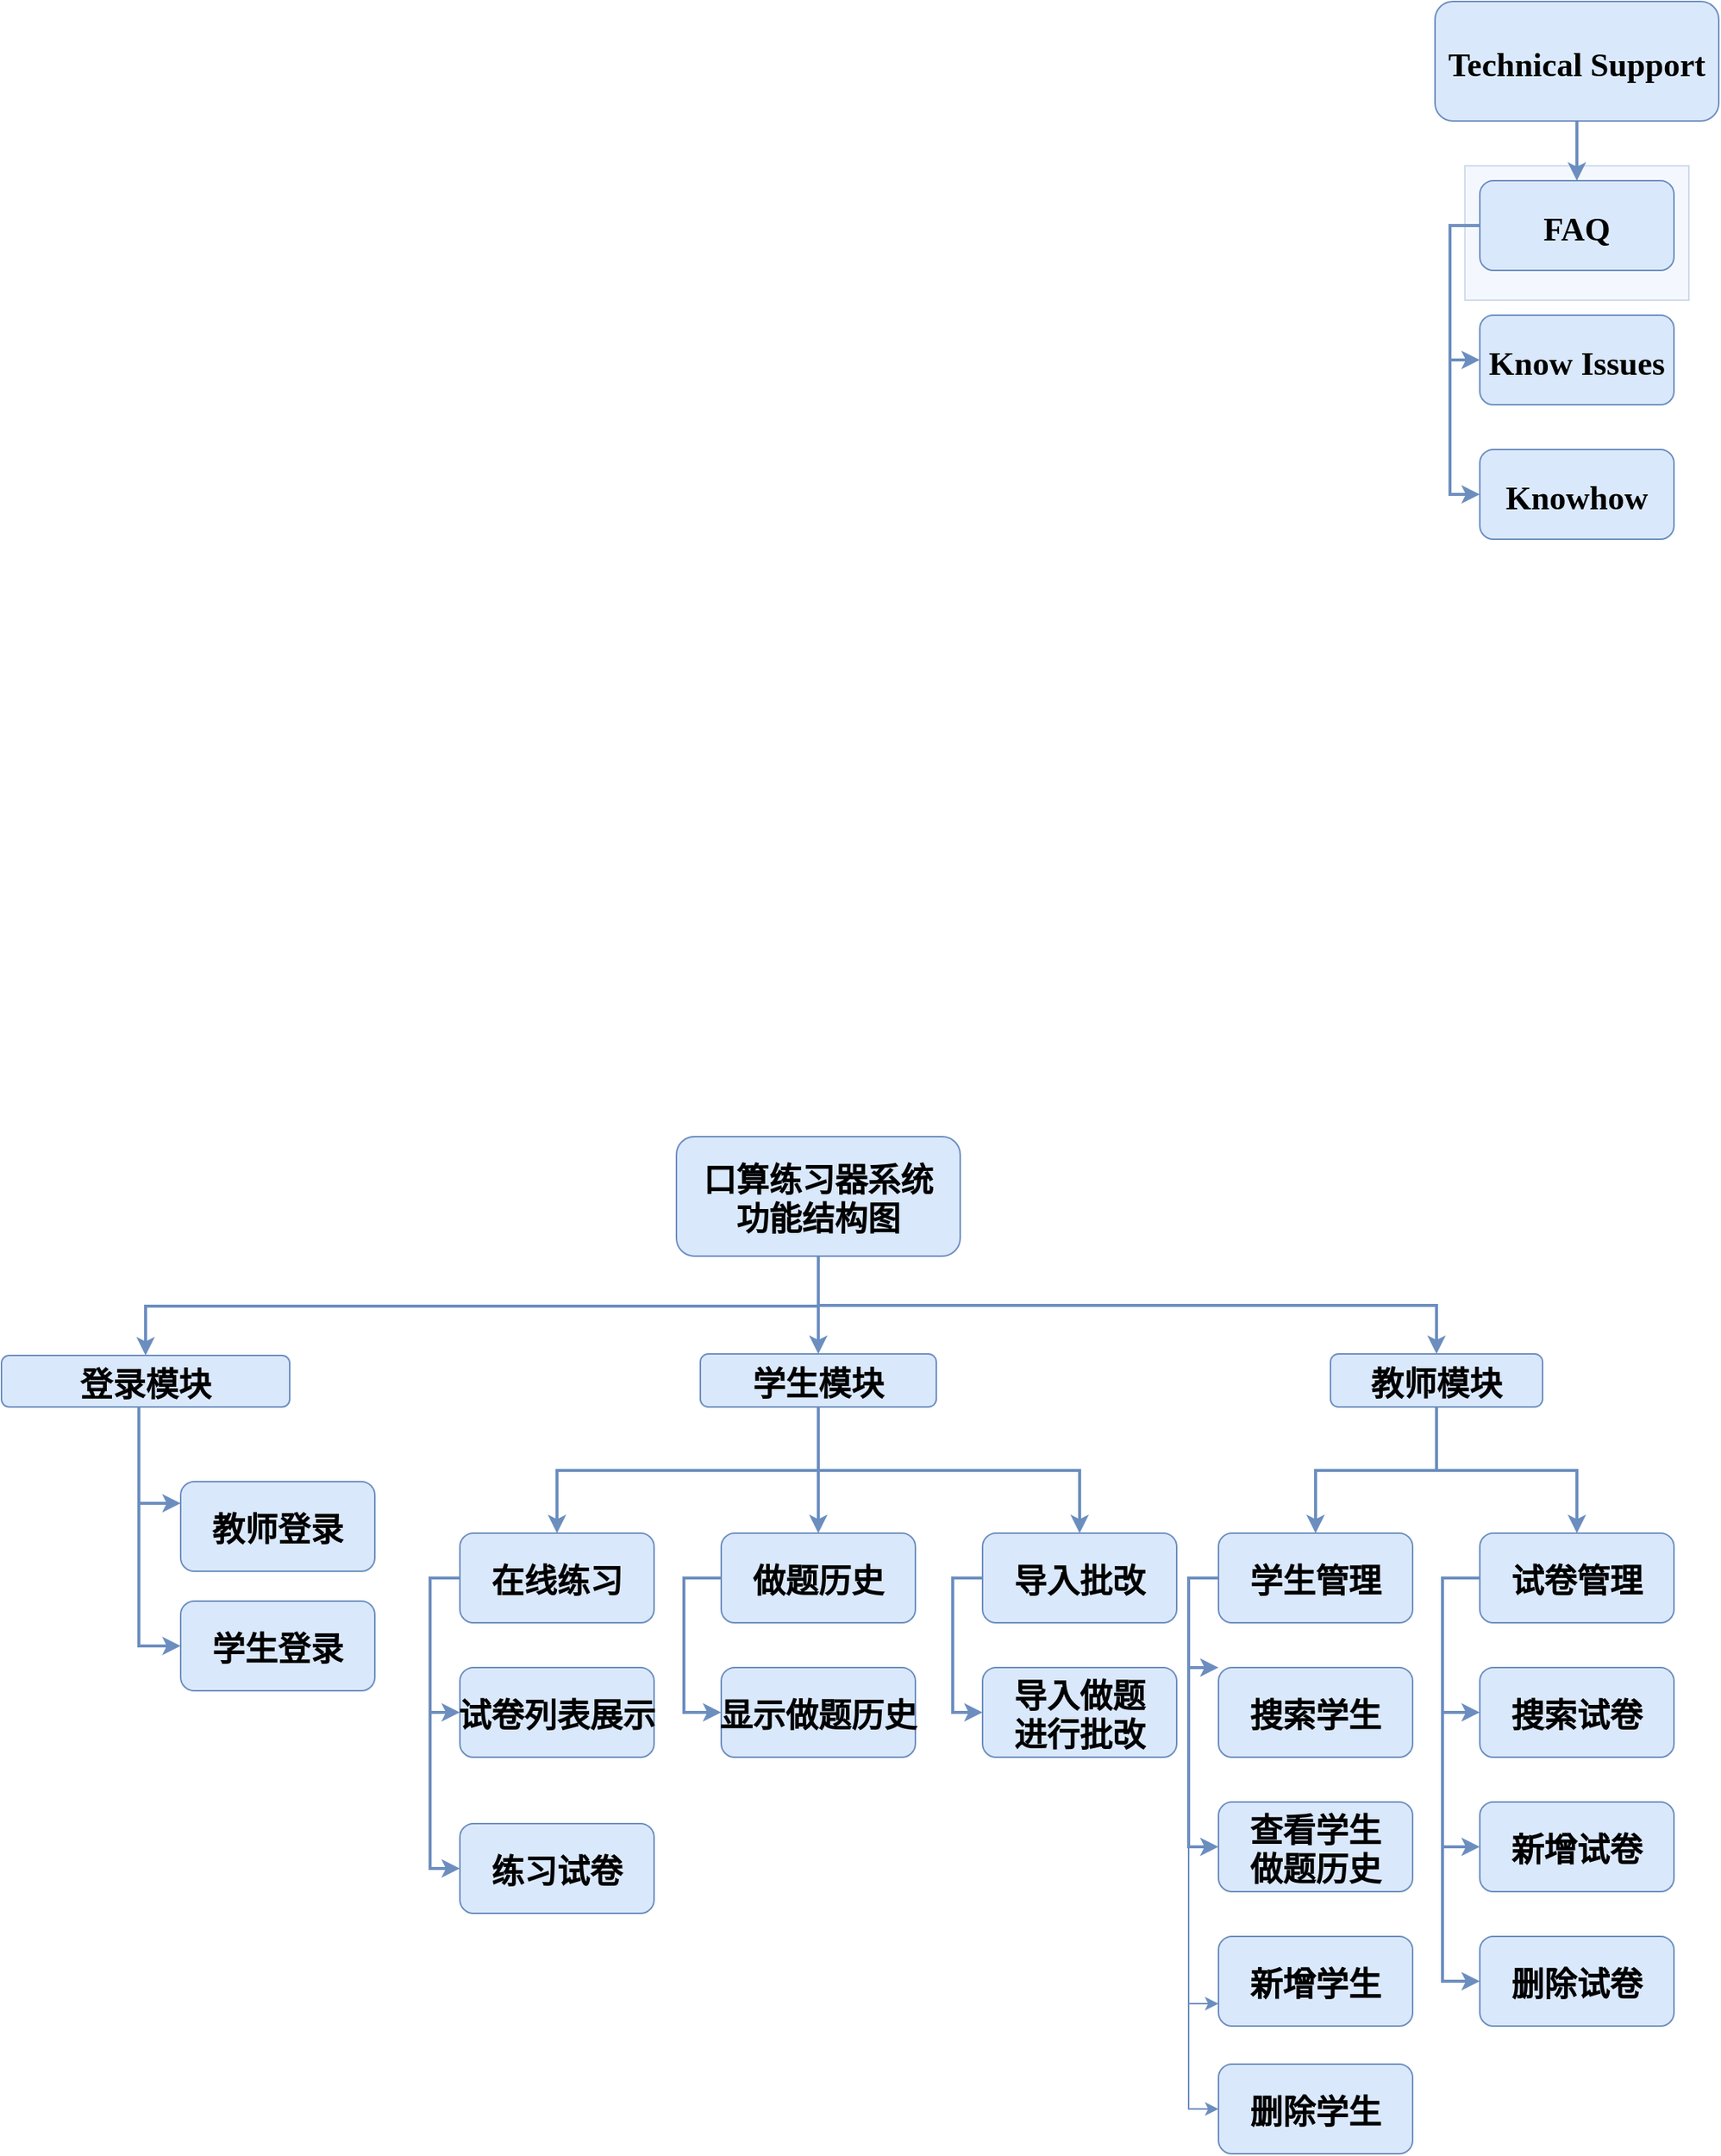 <mxfile version="18.2.1" type="github">
  <diagram name="Page-1" id="2c0d36ab-eaac-3732-788b-9136903baeff">
    <mxGraphModel dx="1539" dy="1941.5" grid="1" gridSize="10" guides="1" tooltips="1" connect="1" arrows="1" fold="1" page="1" pageScale="1.5" pageWidth="1169" pageHeight="827" math="0" shadow="0">
      <root>
        <mxCell id="0" />
        <mxCell id="1" parent="0" />
        <mxCell id="120" value="" style="opacity=30;fontSize=22;fillColor=#dae8fc;strokeColor=#6c8ebf;" parent="1" vertex="1">
          <mxGeometry x="1090" y="-461" width="150" height="90" as="geometry" />
        </mxCell>
        <mxCell id="2" value="口算练习器系统&#xa;功能结构图" style="rounded=1;fontStyle=1;fontFamily=Tahoma;fontSize=22;fillColor=#dae8fc;strokeColor=#6c8ebf;" parent="1" vertex="1">
          <mxGeometry x="562" y="189" width="190" height="80" as="geometry" />
        </mxCell>
        <mxCell id="4" value="教师模块" style="rounded=1;fontStyle=1;fontFamily=Tahoma;fontSize=22;fillColor=#dae8fc;strokeColor=#6c8ebf;" parent="1" vertex="1">
          <mxGeometry x="1000" y="334.5" width="142" height="35.5" as="geometry" />
        </mxCell>
        <mxCell id="9" value="" style="edgeStyle=elbowEdgeStyle;elbow=vertical;strokeWidth=2;rounded=0;fontSize=22;fillColor=#dae8fc;strokeColor=#6c8ebf;" parent="1" source="2" target="4" edge="1">
          <mxGeometry x="337" y="214.5" width="100" height="100" as="geometry">
            <mxPoint x="337" y="314.5" as="sourcePoint" />
            <mxPoint x="437" y="214.5" as="targetPoint" />
          </mxGeometry>
        </mxCell>
        <mxCell id="10" value="Technical Support" style="rounded=1;fontStyle=1;fontFamily=Tahoma;fontSize=22;fillColor=#dae8fc;strokeColor=#6c8ebf;" parent="1" vertex="1">
          <mxGeometry x="1070" y="-571" width="190" height="80" as="geometry" />
        </mxCell>
        <mxCell id="12" value="学生模块" style="rounded=1;fontStyle=1;fontFamily=Tahoma;fontSize=22;fillColor=#dae8fc;strokeColor=#6c8ebf;" parent="1" vertex="1">
          <mxGeometry x="578" y="334.5" width="158" height="35.5" as="geometry" />
        </mxCell>
        <mxCell id="13" value="登录模块" style="rounded=1;fontStyle=1;fontFamily=Tahoma;fontSize=22;fillColor=#dae8fc;strokeColor=#6c8ebf;" parent="1" vertex="1">
          <mxGeometry x="110" y="335.5" width="193" height="34.5" as="geometry" />
        </mxCell>
        <mxCell id="16" value="教师登录" style="rounded=1;fontStyle=1;fontFamily=Tahoma;fontSize=22;fillColor=#dae8fc;strokeColor=#6c8ebf;" parent="1" vertex="1">
          <mxGeometry x="230" y="420" width="130" height="60" as="geometry" />
        </mxCell>
        <mxCell id="17" value="学生登录" style="rounded=1;fontStyle=1;fontFamily=Tahoma;fontSize=22;fillColor=#dae8fc;strokeColor=#6c8ebf;" parent="1" vertex="1">
          <mxGeometry x="230" y="500" width="130" height="60" as="geometry" />
        </mxCell>
        <mxCell id="25" value="在线练习" style="rounded=1;fontStyle=1;fontFamily=Tahoma;fontSize=22;fillColor=#dae8fc;strokeColor=#6c8ebf;" parent="1" vertex="1">
          <mxGeometry x="417" y="454.5" width="130" height="60" as="geometry" />
        </mxCell>
        <mxCell id="26" value="试卷列表展示" style="rounded=1;fontStyle=1;fontFamily=Tahoma;fontSize=22;fillColor=#dae8fc;strokeColor=#6c8ebf;" parent="1" vertex="1">
          <mxGeometry x="417" y="544.5" width="130" height="60" as="geometry" />
        </mxCell>
        <mxCell id="28" value="练习试卷" style="rounded=1;fontStyle=1;fontFamily=Tahoma;fontSize=22;fillColor=#dae8fc;strokeColor=#6c8ebf;" parent="1" vertex="1">
          <mxGeometry x="417" y="649" width="130" height="60" as="geometry" />
        </mxCell>
        <mxCell id="29" value="做题历史" style="rounded=1;fontStyle=1;fontFamily=Tahoma;fontSize=22;fillColor=#dae8fc;strokeColor=#6c8ebf;" parent="1" vertex="1">
          <mxGeometry x="592" y="454.5" width="130" height="60" as="geometry" />
        </mxCell>
        <mxCell id="30" value="显示做题历史" style="rounded=1;fontStyle=1;fontFamily=Tahoma;fontSize=22;fillColor=#dae8fc;strokeColor=#6c8ebf;" parent="1" vertex="1">
          <mxGeometry x="592" y="544.5" width="130" height="60" as="geometry" />
        </mxCell>
        <mxCell id="33" value="导入批改" style="rounded=1;fontStyle=1;fontFamily=Tahoma;fontSize=22;fillColor=#dae8fc;strokeColor=#6c8ebf;" parent="1" vertex="1">
          <mxGeometry x="767" y="454.5" width="130" height="60" as="geometry" />
        </mxCell>
        <mxCell id="35" value="导入做题&#xa;进行批改" style="rounded=1;fontStyle=1;fontFamily=Tahoma;fontSize=22;fillColor=#dae8fc;strokeColor=#6c8ebf;" parent="1" vertex="1">
          <mxGeometry x="767" y="544.5" width="130" height="60" as="geometry" />
        </mxCell>
        <mxCell id="41" value="FAQ" style="rounded=1;fontStyle=1;fontFamily=Tahoma;fontSize=22;fillColor=#dae8fc;strokeColor=#6c8ebf;" parent="1" vertex="1">
          <mxGeometry x="1100" y="-451" width="130" height="60" as="geometry" />
        </mxCell>
        <mxCell id="42" value="Know Issues" style="rounded=1;fontStyle=1;fontFamily=Tahoma;fontSize=22;fillColor=#dae8fc;strokeColor=#6c8ebf;" parent="1" vertex="1">
          <mxGeometry x="1100" y="-361" width="130" height="60" as="geometry" />
        </mxCell>
        <mxCell id="43" value="Knowhow" style="rounded=1;fontStyle=1;fontFamily=Tahoma;fontSize=22;fillColor=#dae8fc;strokeColor=#6c8ebf;" parent="1" vertex="1">
          <mxGeometry x="1100" y="-271" width="130" height="60" as="geometry" />
        </mxCell>
        <mxCell id="7vB2gtOxc-4As1Kt2RHt-132" style="edgeStyle=orthogonalEdgeStyle;rounded=0;orthogonalLoop=1;jettySize=auto;html=1;exitX=0;exitY=0.5;exitDx=0;exitDy=0;entryX=0;entryY=0.75;entryDx=0;entryDy=0;fontSize=22;fillColor=#dae8fc;strokeColor=#6c8ebf;" edge="1" parent="1" source="44" target="47">
          <mxGeometry relative="1" as="geometry" />
        </mxCell>
        <mxCell id="7vB2gtOxc-4As1Kt2RHt-134" style="edgeStyle=orthogonalEdgeStyle;rounded=0;orthogonalLoop=1;jettySize=auto;html=1;exitX=0;exitY=0.5;exitDx=0;exitDy=0;entryX=0;entryY=0.5;entryDx=0;entryDy=0;fontSize=22;fillColor=#dae8fc;strokeColor=#6c8ebf;" edge="1" parent="1" source="44" target="7vB2gtOxc-4As1Kt2RHt-126">
          <mxGeometry relative="1" as="geometry" />
        </mxCell>
        <mxCell id="44" value="学生管理" style="rounded=1;fontStyle=1;fontFamily=Tahoma;fontSize=22;fillColor=#dae8fc;strokeColor=#6c8ebf;" parent="1" vertex="1">
          <mxGeometry x="925" y="454.5" width="130" height="60" as="geometry" />
        </mxCell>
        <mxCell id="45" value="搜索学生" style="rounded=1;fontStyle=1;fontFamily=Tahoma;fontSize=22;fillColor=#dae8fc;strokeColor=#6c8ebf;" parent="1" vertex="1">
          <mxGeometry x="925" y="544.5" width="130" height="60" as="geometry" />
        </mxCell>
        <mxCell id="46" value="查看学生&#xa;做题历史" style="rounded=1;fontStyle=1;fontFamily=Tahoma;fontSize=22;fillColor=#dae8fc;strokeColor=#6c8ebf;" parent="1" vertex="1">
          <mxGeometry x="925" y="634.5" width="130" height="60" as="geometry" />
        </mxCell>
        <mxCell id="47" value="新增学生" style="rounded=1;fontStyle=1;fontFamily=Tahoma;fontSize=22;fillColor=#dae8fc;strokeColor=#6c8ebf;" parent="1" vertex="1">
          <mxGeometry x="925" y="724.5" width="130" height="60" as="geometry" />
        </mxCell>
        <mxCell id="48" value="试卷管理" style="rounded=1;fontStyle=1;fontFamily=Tahoma;fontSize=22;fillColor=#dae8fc;strokeColor=#6c8ebf;" parent="1" vertex="1">
          <mxGeometry x="1100" y="454.5" width="130" height="60" as="geometry" />
        </mxCell>
        <mxCell id="49" value="搜索试卷" style="rounded=1;fontStyle=1;fontFamily=Tahoma;fontSize=22;fillColor=#dae8fc;strokeColor=#6c8ebf;" parent="1" vertex="1">
          <mxGeometry x="1100" y="544.5" width="130" height="60" as="geometry" />
        </mxCell>
        <mxCell id="50" value="新增试卷" style="rounded=1;fontStyle=1;fontFamily=Tahoma;fontSize=22;fillColor=#dae8fc;strokeColor=#6c8ebf;" parent="1" vertex="1">
          <mxGeometry x="1100" y="634.5" width="130" height="60" as="geometry" />
        </mxCell>
        <mxCell id="51" value="删除试卷" style="rounded=1;fontStyle=1;fontFamily=Tahoma;fontSize=22;fillColor=#dae8fc;strokeColor=#6c8ebf;" parent="1" vertex="1">
          <mxGeometry x="1100" y="724.5" width="130" height="60" as="geometry" />
        </mxCell>
        <mxCell id="59" value="" style="edgeStyle=elbowEdgeStyle;elbow=vertical;strokeWidth=2;rounded=0;fontSize=22;fillColor=#dae8fc;strokeColor=#6c8ebf;" parent="1" source="2" target="12" edge="1">
          <mxGeometry x="347" y="224.5" width="100" height="100" as="geometry">
            <mxPoint x="862.0" y="274.5" as="sourcePoint" />
            <mxPoint x="1467.0" y="344.5" as="targetPoint" />
          </mxGeometry>
        </mxCell>
        <mxCell id="61" value="" style="edgeStyle=elbowEdgeStyle;elbow=vertical;strokeWidth=2;rounded=0;fontSize=22;fillColor=#dae8fc;strokeColor=#6c8ebf;" parent="1" source="2" target="13" edge="1">
          <mxGeometry x="-23" y="134.5" width="100" height="100" as="geometry">
            <mxPoint x="-23" y="234.5" as="sourcePoint" />
            <mxPoint x="77" y="134.5" as="targetPoint" />
          </mxGeometry>
        </mxCell>
        <mxCell id="64" value="" style="edgeStyle=elbowEdgeStyle;elbow=horizontal;strokeWidth=2;rounded=0;fontSize=22;fillColor=#dae8fc;strokeColor=#6c8ebf;" parent="1" source="13" target="16" edge="1">
          <mxGeometry x="-23" y="134.5" width="100" height="100" as="geometry">
            <mxPoint x="-23" y="234.5" as="sourcePoint" />
            <mxPoint x="77" y="134.5" as="targetPoint" />
            <Array as="points">
              <mxPoint x="202" y="434.5" />
            </Array>
          </mxGeometry>
        </mxCell>
        <mxCell id="65" value="" style="edgeStyle=elbowEdgeStyle;elbow=horizontal;strokeWidth=2;rounded=0;fontSize=22;fillColor=#dae8fc;strokeColor=#6c8ebf;" parent="1" source="13" target="17" edge="1">
          <mxGeometry x="-23" y="134.5" width="100" height="100" as="geometry">
            <mxPoint x="-23" y="234.5" as="sourcePoint" />
            <mxPoint x="77" y="134.5" as="targetPoint" />
            <Array as="points">
              <mxPoint x="202" y="474.5" />
            </Array>
          </mxGeometry>
        </mxCell>
        <mxCell id="70" value="" style="edgeStyle=elbowEdgeStyle;elbow=horizontal;strokeWidth=2;rounded=0;fontSize=22;fillColor=#dae8fc;strokeColor=#6c8ebf;" parent="1" source="25" target="26" edge="1">
          <mxGeometry x="-23" y="134.5" width="100" height="100" as="geometry">
            <mxPoint x="-23" y="234.5" as="sourcePoint" />
            <mxPoint x="77" y="134.5" as="targetPoint" />
            <Array as="points">
              <mxPoint x="397" y="534.5" />
            </Array>
          </mxGeometry>
        </mxCell>
        <mxCell id="72" value="" style="edgeStyle=elbowEdgeStyle;elbow=horizontal;strokeWidth=2;rounded=0;fontSize=22;fillColor=#dae8fc;strokeColor=#6c8ebf;" parent="1" source="25" target="28" edge="1">
          <mxGeometry x="-23" y="134.5" width="100" height="100" as="geometry">
            <mxPoint x="-23" y="234.5" as="sourcePoint" />
            <mxPoint x="77" y="134.5" as="targetPoint" />
            <Array as="points">
              <mxPoint x="397" y="614.5" />
            </Array>
          </mxGeometry>
        </mxCell>
        <mxCell id="73" value="" style="edgeStyle=elbowEdgeStyle;elbow=horizontal;strokeWidth=2;rounded=0;fontSize=22;fillColor=#dae8fc;strokeColor=#6c8ebf;" parent="1" source="29" target="30" edge="1">
          <mxGeometry x="-23" y="134.5" width="100" height="100" as="geometry">
            <mxPoint x="-23" y="234.5" as="sourcePoint" />
            <mxPoint x="77" y="134.5" as="targetPoint" />
            <Array as="points">
              <mxPoint x="567" y="534.5" />
            </Array>
          </mxGeometry>
        </mxCell>
        <mxCell id="77" value="" style="edgeStyle=elbowEdgeStyle;elbow=horizontal;strokeWidth=2;rounded=0;fontSize=22;fillColor=#dae8fc;strokeColor=#6c8ebf;" parent="1" source="33" target="35" edge="1">
          <mxGeometry x="-23" y="134.5" width="100" height="100" as="geometry">
            <mxPoint x="-23" y="234.5" as="sourcePoint" />
            <mxPoint x="77" y="134.5" as="targetPoint" />
            <Array as="points">
              <mxPoint x="747" y="574.5" />
            </Array>
          </mxGeometry>
        </mxCell>
        <mxCell id="82" value="" style="edgeStyle=elbowEdgeStyle;elbow=horizontal;strokeWidth=2;rounded=0;fontSize=22;fillColor=#dae8fc;strokeColor=#6c8ebf;" parent="1" source="41" target="42" edge="1">
          <mxGeometry x="100" y="-771" width="100" height="100" as="geometry">
            <mxPoint x="100" y="-671" as="sourcePoint" />
            <mxPoint x="200" y="-771" as="targetPoint" />
            <Array as="points">
              <mxPoint x="1080" y="-371" />
            </Array>
          </mxGeometry>
        </mxCell>
        <mxCell id="83" value="" style="edgeStyle=elbowEdgeStyle;elbow=horizontal;strokeWidth=2;rounded=0;fontSize=22;fillColor=#dae8fc;strokeColor=#6c8ebf;" parent="1" source="41" target="43" edge="1">
          <mxGeometry x="100" y="-771" width="100" height="100" as="geometry">
            <mxPoint x="100" y="-671" as="sourcePoint" />
            <mxPoint x="200" y="-771" as="targetPoint" />
            <Array as="points">
              <mxPoint x="1080" y="-321" />
            </Array>
          </mxGeometry>
        </mxCell>
        <mxCell id="84" value="" style="edgeStyle=elbowEdgeStyle;elbow=horizontal;strokeWidth=2;rounded=0;fontSize=22;fillColor=#dae8fc;strokeColor=#6c8ebf;" parent="1" source="44" target="45" edge="1">
          <mxGeometry x="-315" y="134.5" width="100" height="100" as="geometry">
            <mxPoint x="-315" y="234.5" as="sourcePoint" />
            <mxPoint x="-215" y="134.5" as="targetPoint" />
            <Array as="points">
              <mxPoint x="905" y="544.5" />
            </Array>
          </mxGeometry>
        </mxCell>
        <mxCell id="85" value="" style="edgeStyle=elbowEdgeStyle;elbow=horizontal;strokeWidth=2;rounded=0;fontSize=22;fillColor=#dae8fc;strokeColor=#6c8ebf;" parent="1" source="44" target="46" edge="1">
          <mxGeometry x="-315" y="134.5" width="100" height="100" as="geometry">
            <mxPoint x="-315" y="234.5" as="sourcePoint" />
            <mxPoint x="-215" y="134.5" as="targetPoint" />
            <Array as="points">
              <mxPoint x="905" y="574.5" />
            </Array>
          </mxGeometry>
        </mxCell>
        <mxCell id="87" value="" style="edgeStyle=elbowEdgeStyle;elbow=horizontal;strokeWidth=2;rounded=0;fontSize=22;fillColor=#dae8fc;strokeColor=#6c8ebf;" parent="1" source="48" target="49" edge="1">
          <mxGeometry x="-315" y="134.5" width="100" height="100" as="geometry">
            <mxPoint x="-315" y="234.5" as="sourcePoint" />
            <mxPoint x="-215" y="134.5" as="targetPoint" />
            <Array as="points">
              <mxPoint x="1075" y="534.5" />
            </Array>
          </mxGeometry>
        </mxCell>
        <mxCell id="88" value="" style="edgeStyle=elbowEdgeStyle;elbow=horizontal;strokeWidth=2;rounded=0;fontSize=22;fillColor=#dae8fc;strokeColor=#6c8ebf;" parent="1" source="48" target="50" edge="1">
          <mxGeometry x="-315" y="134.5" width="100" height="100" as="geometry">
            <mxPoint x="-315" y="234.5" as="sourcePoint" />
            <mxPoint x="-215" y="134.5" as="targetPoint" />
            <Array as="points">
              <mxPoint x="1075" y="594.5" />
            </Array>
          </mxGeometry>
        </mxCell>
        <mxCell id="89" value="" style="edgeStyle=elbowEdgeStyle;elbow=horizontal;strokeWidth=2;rounded=0;fontSize=22;fillColor=#dae8fc;strokeColor=#6c8ebf;" parent="1" source="48" target="51" edge="1">
          <mxGeometry x="-315" y="134.5" width="100" height="100" as="geometry">
            <mxPoint x="-315" y="234.5" as="sourcePoint" />
            <mxPoint x="-215" y="134.5" as="targetPoint" />
            <Array as="points">
              <mxPoint x="1075" y="624.5" />
            </Array>
          </mxGeometry>
        </mxCell>
        <mxCell id="100" value="" style="edgeStyle=elbowEdgeStyle;elbow=vertical;strokeWidth=2;rounded=0;fontSize=22;fillColor=#dae8fc;strokeColor=#6c8ebf;" parent="1" source="12" target="25" edge="1">
          <mxGeometry x="-23" y="134.5" width="100" height="100" as="geometry">
            <mxPoint x="-23" y="234.5" as="sourcePoint" />
            <mxPoint x="77" y="134.5" as="targetPoint" />
          </mxGeometry>
        </mxCell>
        <mxCell id="101" value="" style="edgeStyle=elbowEdgeStyle;elbow=vertical;strokeWidth=2;rounded=0;fontSize=22;fillColor=#dae8fc;strokeColor=#6c8ebf;" parent="1" source="12" target="29" edge="1">
          <mxGeometry x="-23" y="134.5" width="100" height="100" as="geometry">
            <mxPoint x="-23" y="234.5" as="sourcePoint" />
            <mxPoint x="77" y="134.5" as="targetPoint" />
          </mxGeometry>
        </mxCell>
        <mxCell id="102" value="" style="edgeStyle=elbowEdgeStyle;elbow=vertical;strokeWidth=2;rounded=0;fontSize=22;fillColor=#dae8fc;strokeColor=#6c8ebf;" parent="1" source="12" target="33" edge="1">
          <mxGeometry x="-23" y="134.5" width="100" height="100" as="geometry">
            <mxPoint x="-23" y="234.5" as="sourcePoint" />
            <mxPoint x="77" y="134.5" as="targetPoint" />
          </mxGeometry>
        </mxCell>
        <mxCell id="103" value="" style="edgeStyle=elbowEdgeStyle;elbow=vertical;strokeWidth=2;rounded=0;fontSize=22;fillColor=#dae8fc;strokeColor=#6c8ebf;" parent="1" source="10" target="41" edge="1">
          <mxGeometry x="100" y="-771" width="100" height="100" as="geometry">
            <mxPoint x="100" y="-671" as="sourcePoint" />
            <mxPoint x="200" y="-771" as="targetPoint" />
          </mxGeometry>
        </mxCell>
        <mxCell id="104" value="" style="edgeStyle=elbowEdgeStyle;elbow=vertical;strokeWidth=2;rounded=0;fontSize=22;fillColor=#dae8fc;strokeColor=#6c8ebf;" parent="1" source="4" target="48" edge="1">
          <mxGeometry x="-25" y="150" width="100" height="100" as="geometry">
            <mxPoint x="-25" y="250" as="sourcePoint" />
            <mxPoint x="75" y="150" as="targetPoint" />
          </mxGeometry>
        </mxCell>
        <mxCell id="105" value="" style="edgeStyle=elbowEdgeStyle;elbow=vertical;strokeWidth=2;rounded=0;fontSize=22;fillColor=#dae8fc;strokeColor=#6c8ebf;" parent="1" source="4" target="44" edge="1">
          <mxGeometry x="-25" y="150" width="100" height="100" as="geometry">
            <mxPoint x="-25" y="250" as="sourcePoint" />
            <mxPoint x="75" y="150" as="targetPoint" />
          </mxGeometry>
        </mxCell>
        <mxCell id="7vB2gtOxc-4As1Kt2RHt-126" value="删除学生" style="rounded=1;fontStyle=1;fontFamily=Tahoma;fontSize=22;fillColor=#dae8fc;strokeColor=#6c8ebf;" vertex="1" parent="1">
          <mxGeometry x="925" y="810.0" width="130" height="60" as="geometry" />
        </mxCell>
      </root>
    </mxGraphModel>
  </diagram>
</mxfile>
